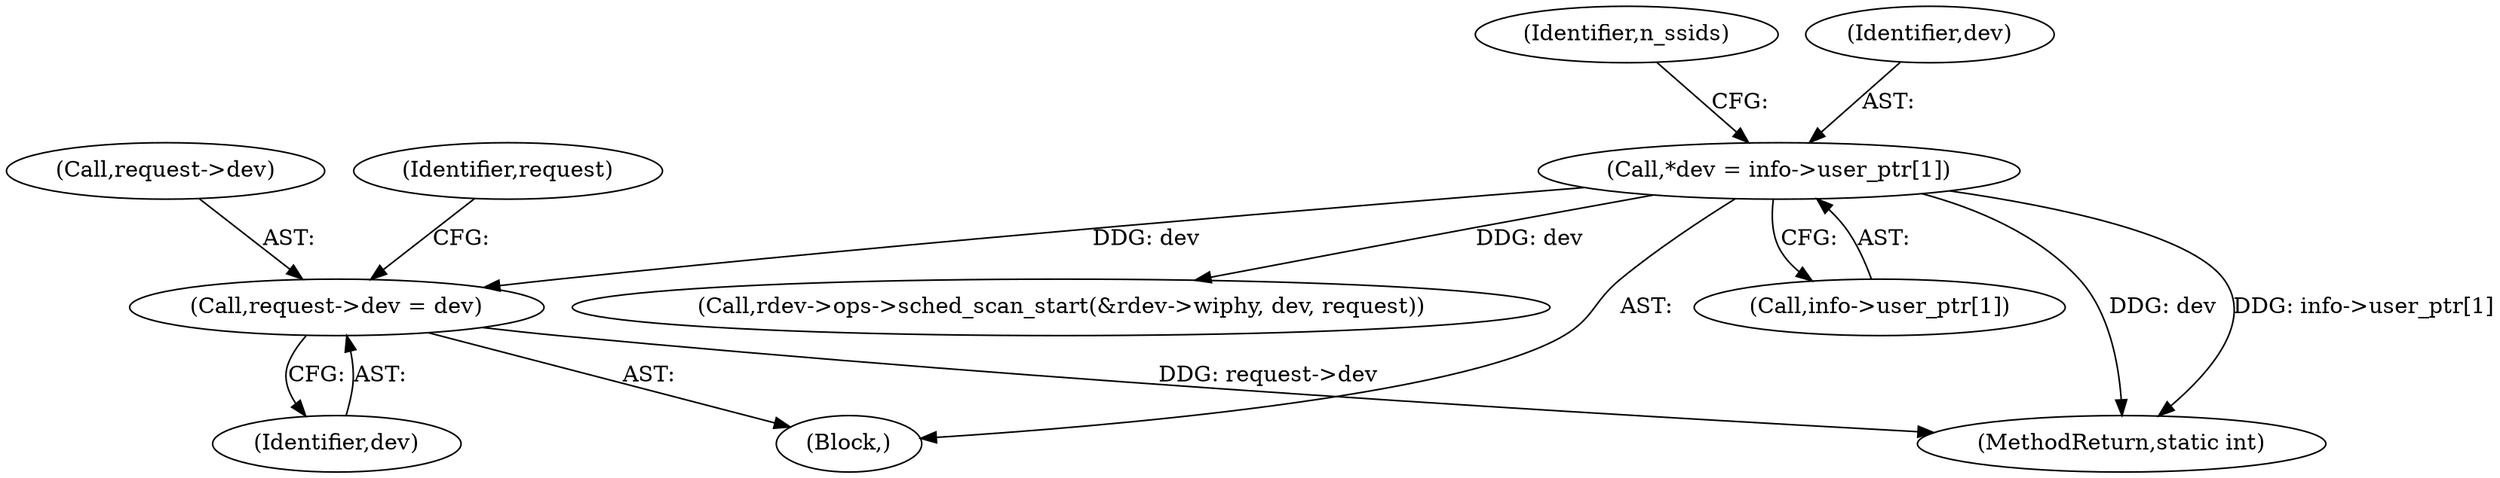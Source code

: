 digraph "0_linux_208c72f4fe44fe09577e7975ba0e7fa0278f3d03@pointer" {
"1000585" [label="(Call,request->dev = dev)"];
"1000117" [label="(Call,*dev = info->user_ptr[1])"];
"1000585" [label="(Call,request->dev = dev)"];
"1000586" [label="(Call,request->dev)"];
"1000592" [label="(Identifier,request)"];
"1000589" [label="(Identifier,dev)"];
"1000117" [label="(Call,*dev = info->user_ptr[1])"];
"1000119" [label="(Call,info->user_ptr[1])"];
"1000130" [label="(Identifier,n_ssids)"];
"1000605" [label="(Call,rdev->ops->sched_scan_start(&rdev->wiphy, dev, request))"];
"1000106" [label="(Block,)"];
"1000632" [label="(MethodReturn,static int)"];
"1000118" [label="(Identifier,dev)"];
"1000585" -> "1000106"  [label="AST: "];
"1000585" -> "1000589"  [label="CFG: "];
"1000586" -> "1000585"  [label="AST: "];
"1000589" -> "1000585"  [label="AST: "];
"1000592" -> "1000585"  [label="CFG: "];
"1000585" -> "1000632"  [label="DDG: request->dev"];
"1000117" -> "1000585"  [label="DDG: dev"];
"1000117" -> "1000106"  [label="AST: "];
"1000117" -> "1000119"  [label="CFG: "];
"1000118" -> "1000117"  [label="AST: "];
"1000119" -> "1000117"  [label="AST: "];
"1000130" -> "1000117"  [label="CFG: "];
"1000117" -> "1000632"  [label="DDG: dev"];
"1000117" -> "1000632"  [label="DDG: info->user_ptr[1]"];
"1000117" -> "1000605"  [label="DDG: dev"];
}
